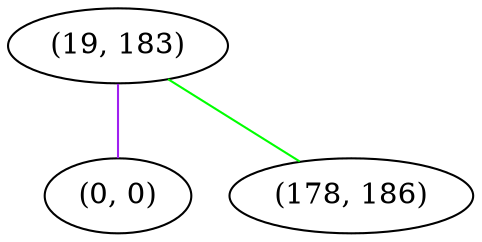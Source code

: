graph "" {
"(19, 183)";
"(0, 0)";
"(178, 186)";
"(19, 183)" -- "(0, 0)"  [color=purple, key=0, weight=4];
"(19, 183)" -- "(178, 186)"  [color=green, key=0, weight=2];
}
